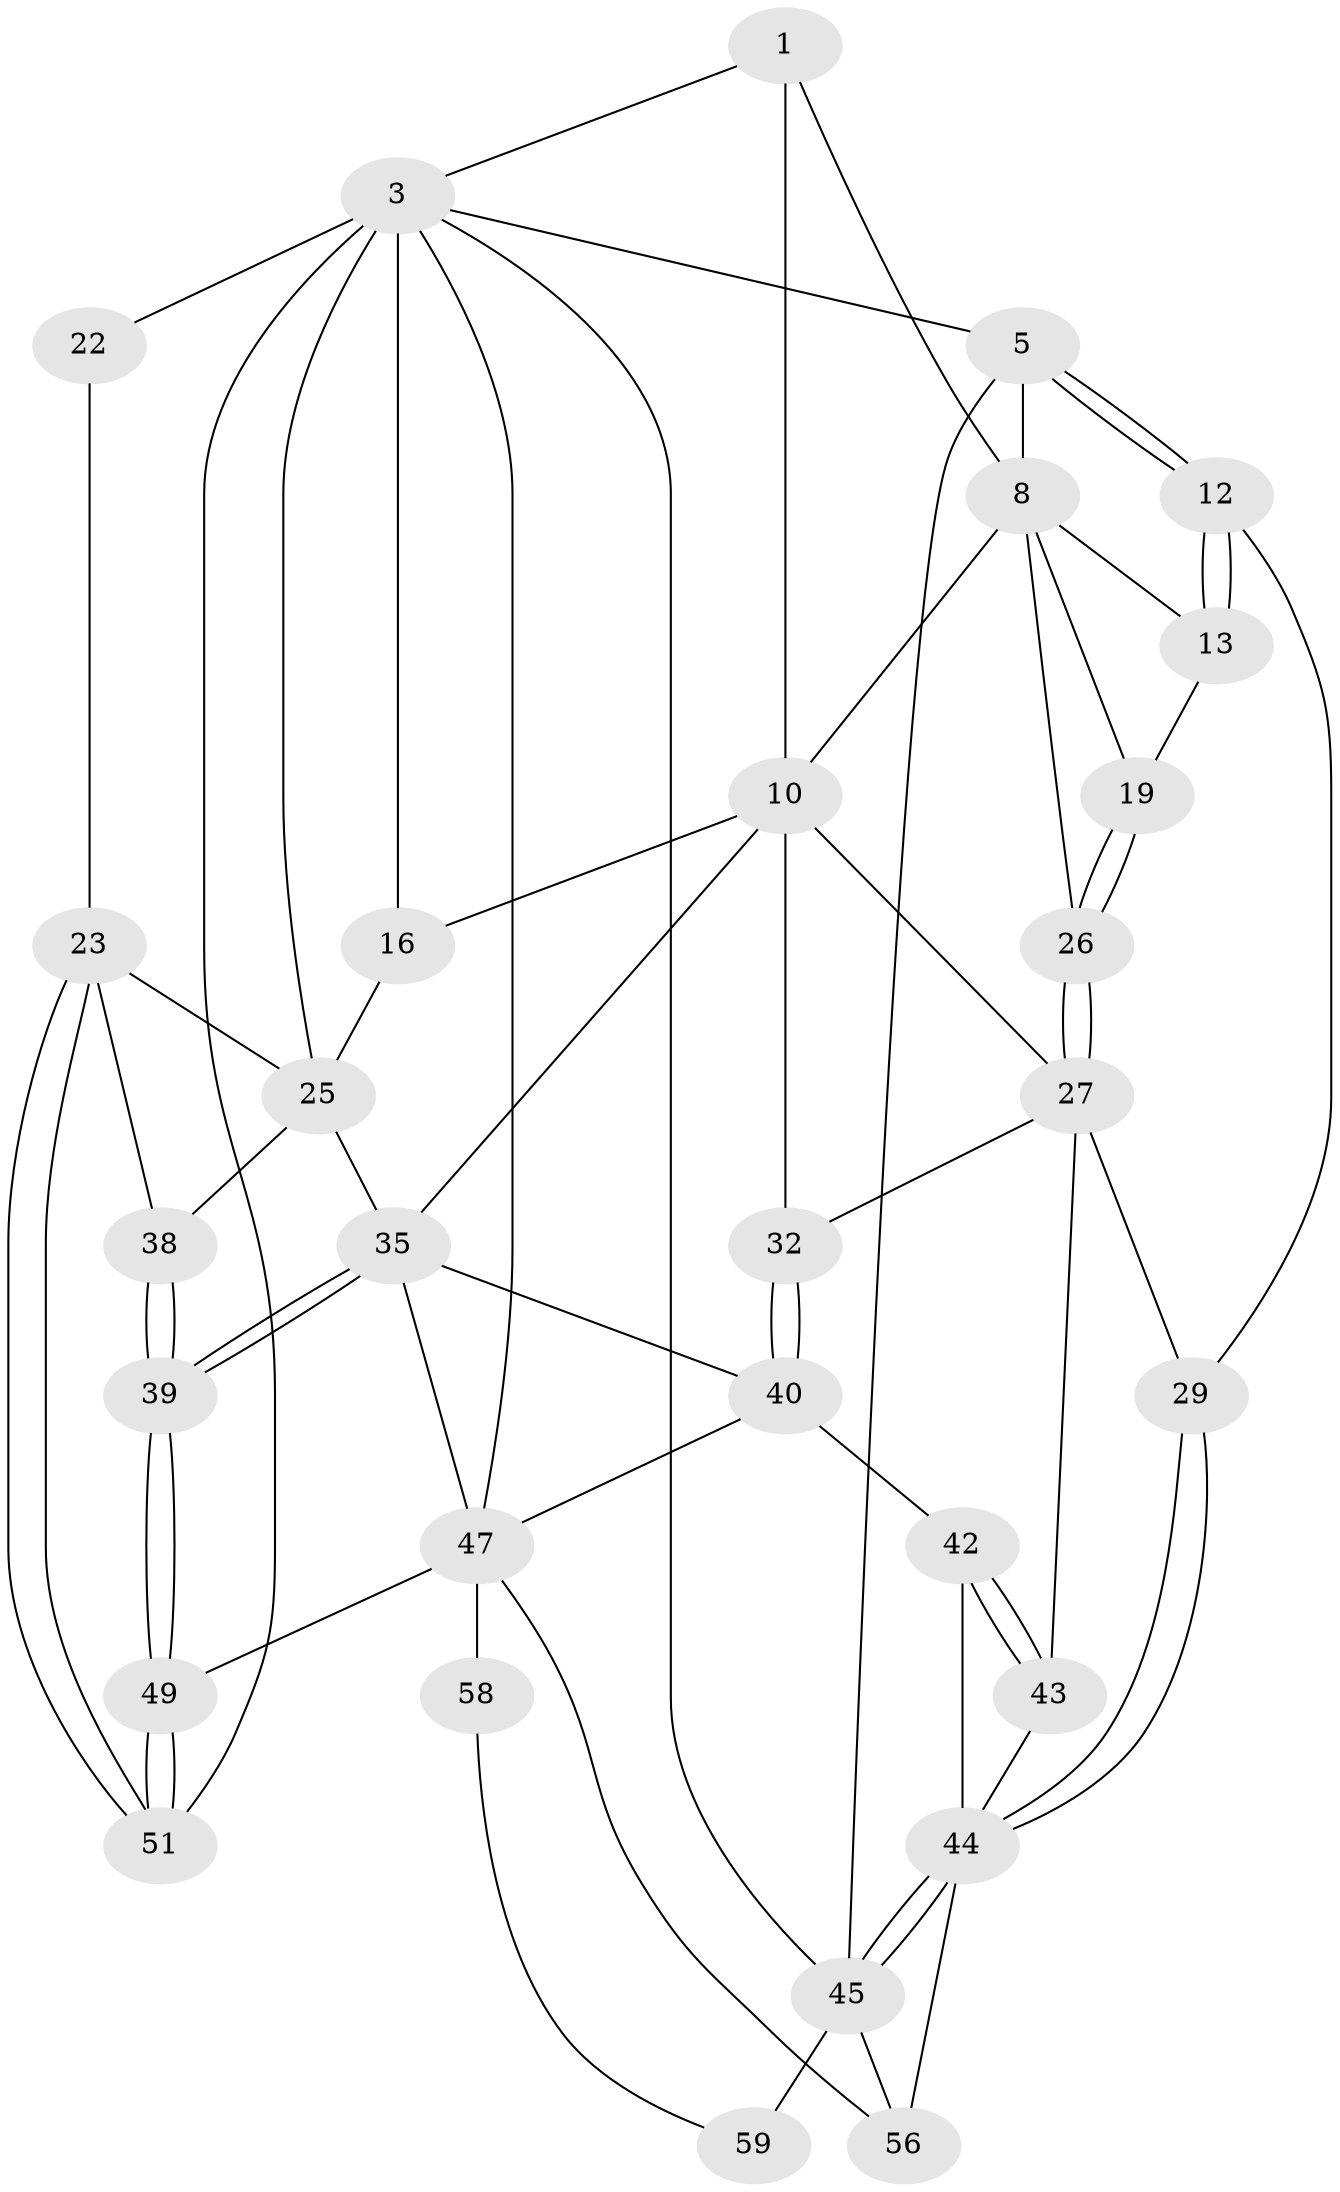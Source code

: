 // original degree distribution, {3: 0.03333333333333333, 5: 0.4666666666666667, 4: 0.26666666666666666, 6: 0.23333333333333334}
// Generated by graph-tools (version 1.1) at 2025/16/03/09/25 04:16:47]
// undirected, 30 vertices, 70 edges
graph export_dot {
graph [start="1"]
  node [color=gray90,style=filled];
  1 [pos="+0.3258539983965783+0",super="+7+2"];
  3 [pos="+0.7196724653601421+0",super="+14+4"];
  5 [pos="+0+0",super="+6"];
  8 [pos="+0.30020484650833046+0.18806343539825343",super="+9+18"];
  10 [pos="+0.46258903030505333+0.23545299119538707",super="+11+20"];
  12 [pos="+0+0.2507650545651157"];
  13 [pos="+0.029670115066387674+0.22392000279074245"];
  16 [pos="+0.6463847481628389+0.31001448564979234"];
  19 [pos="+0.166318802562263+0.2515317505378963"];
  22 [pos="+1+0"];
  23 [pos="+1+0.4134081439778467",super="+24"];
  25 [pos="+0.9529595635395441+0.3730496598052627",super="+33"];
  26 [pos="+0.23464115120625126+0.39273535445140717"];
  27 [pos="+0.2431832185773885+0.44750111390460146",super="+28+30"];
  29 [pos="+0+0.2980835575225167"];
  32 [pos="+0.44199796475029585+0.5089088522825284"];
  35 [pos="+0.7112611239877599+0.534820261449522",super="+36"];
  38 [pos="+0.8523173453153752+0.6125199297760389"];
  39 [pos="+0.8418391385538122+0.6298061022832384"];
  40 [pos="+0.45370438649316847+0.6027058718735766",super="+41"];
  42 [pos="+0.38806359250843614+0.6671919316190172"];
  43 [pos="+0.18712300874417537+0.5587765420594198"];
  44 [pos="+0+0.9340947088028781",super="+53"];
  45 [pos="+0+0.9365766600242569",super="+46+57"];
  47 [pos="+0.6754483795887518+0.7757507454762078",super="+48+50"];
  49 [pos="+0.8482685290180622+0.662803850355492"];
  51 [pos="+1+0.6948448209872908"];
  56 [pos="+0.24314365408762464+0.8333524148815066"];
  58 [pos="+0.4546052554418421+1"];
  59 [pos="+0.3392458794150517+1"];
  1 -- 8;
  1 -- 10 [weight=2];
  1 -- 3;
  3 -- 16;
  3 -- 25;
  3 -- 22 [weight=2];
  3 -- 51;
  3 -- 5;
  3 -- 45;
  3 -- 47;
  5 -- 12;
  5 -- 12;
  5 -- 45;
  5 -- 8;
  8 -- 13;
  8 -- 26;
  8 -- 19;
  8 -- 10;
  10 -- 16;
  10 -- 32;
  10 -- 35;
  10 -- 27;
  12 -- 13;
  12 -- 13;
  12 -- 29;
  13 -- 19;
  16 -- 25;
  19 -- 26;
  19 -- 26;
  22 -- 23;
  23 -- 51;
  23 -- 51;
  23 -- 25;
  23 -- 38;
  25 -- 35;
  25 -- 38;
  26 -- 27;
  26 -- 27;
  27 -- 43;
  27 -- 29;
  27 -- 32;
  29 -- 44;
  29 -- 44;
  32 -- 40;
  32 -- 40;
  35 -- 39;
  35 -- 39;
  35 -- 40;
  35 -- 47;
  38 -- 39;
  38 -- 39;
  39 -- 49;
  39 -- 49;
  40 -- 42;
  40 -- 47;
  42 -- 43;
  42 -- 43;
  42 -- 44;
  43 -- 44;
  44 -- 45;
  44 -- 45;
  44 -- 56;
  45 -- 59 [weight=2];
  45 -- 56;
  47 -- 56;
  47 -- 58 [weight=2];
  47 -- 49;
  49 -- 51;
  49 -- 51;
  58 -- 59;
}

